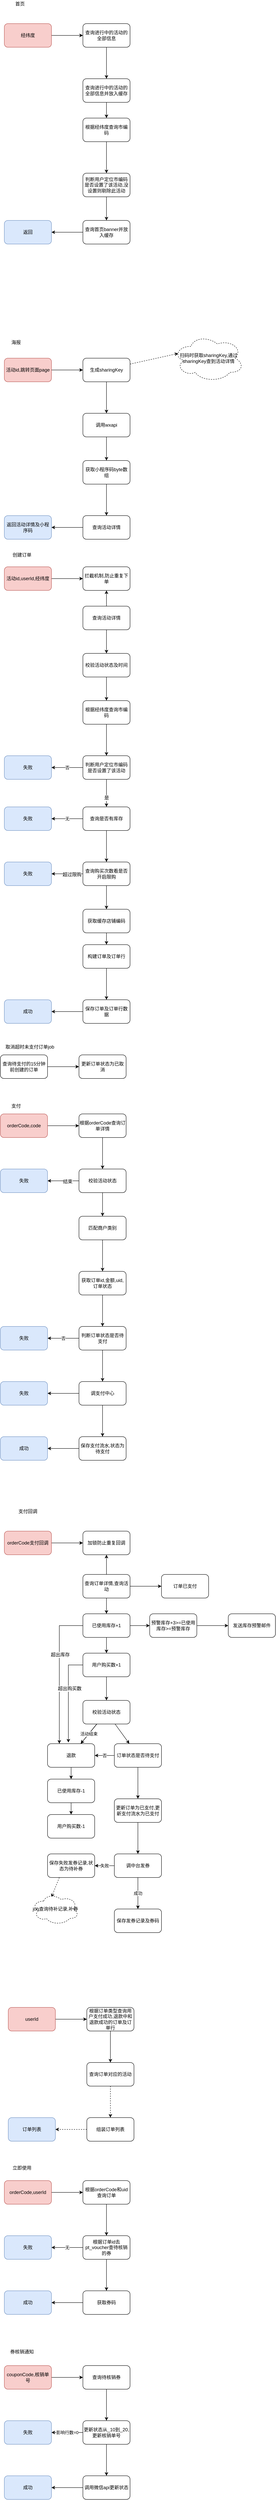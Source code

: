 <mxfile version="12.9.5" type="github">
  <diagram id="_H2hld0KvXOal89NalA2" name="第 1 页">
    <mxGraphModel dx="1422" dy="919" grid="1" gridSize="10" guides="1" tooltips="1" connect="1" arrows="1" fold="1" page="1" pageScale="1" pageWidth="827" pageHeight="1169" math="0" shadow="0">
      <root>
        <mxCell id="0" />
        <mxCell id="1" parent="0" />
        <mxCell id="Ok05fjs2bpj7ajgnI6l9-3" value="" style="edgeStyle=orthogonalEdgeStyle;rounded=0;orthogonalLoop=1;jettySize=auto;html=1;" parent="1" source="Ok05fjs2bpj7ajgnI6l9-1" target="Ok05fjs2bpj7ajgnI6l9-2" edge="1">
          <mxGeometry relative="1" as="geometry" />
        </mxCell>
        <mxCell id="Ok05fjs2bpj7ajgnI6l9-1" value="经纬度" style="rounded=1;whiteSpace=wrap;html=1;fillColor=#f8cecc;strokeColor=#b85450;" parent="1" vertex="1">
          <mxGeometry x="50" y="100" width="120" height="60" as="geometry" />
        </mxCell>
        <mxCell id="Ok05fjs2bpj7ajgnI6l9-5" value="" style="edgeStyle=orthogonalEdgeStyle;rounded=0;orthogonalLoop=1;jettySize=auto;html=1;" parent="1" source="Ok05fjs2bpj7ajgnI6l9-2" target="Ok05fjs2bpj7ajgnI6l9-4" edge="1">
          <mxGeometry relative="1" as="geometry" />
        </mxCell>
        <mxCell id="Ok05fjs2bpj7ajgnI6l9-2" value="查询进行中的活动的全部信息" style="rounded=1;whiteSpace=wrap;html=1;" parent="1" vertex="1">
          <mxGeometry x="250" y="100" width="120" height="60" as="geometry" />
        </mxCell>
        <mxCell id="Ok05fjs2bpj7ajgnI6l9-45" value="" style="edgeStyle=none;rounded=0;orthogonalLoop=1;jettySize=auto;html=1;" parent="1" source="Ok05fjs2bpj7ajgnI6l9-4" edge="1">
          <mxGeometry relative="1" as="geometry">
            <mxPoint x="310" y="340" as="targetPoint" />
          </mxGeometry>
        </mxCell>
        <mxCell id="Ok05fjs2bpj7ajgnI6l9-4" value="查询进行中的活动的全部信息并放入缓存" style="rounded=1;whiteSpace=wrap;html=1;" parent="1" vertex="1">
          <mxGeometry x="250" y="240" width="120" height="60" as="geometry" />
        </mxCell>
        <mxCell id="Ok05fjs2bpj7ajgnI6l9-9" value="" style="edgeStyle=orthogonalEdgeStyle;rounded=0;orthogonalLoop=1;jettySize=auto;html=1;" parent="1" source="Ok05fjs2bpj7ajgnI6l9-6" target="Ok05fjs2bpj7ajgnI6l9-8" edge="1">
          <mxGeometry relative="1" as="geometry" />
        </mxCell>
        <mxCell id="Ok05fjs2bpj7ajgnI6l9-6" value="根据经纬度查询市编码" style="rounded=1;whiteSpace=wrap;html=1;" parent="1" vertex="1">
          <mxGeometry x="250" y="340" width="120" height="60" as="geometry" />
        </mxCell>
        <mxCell id="Ok05fjs2bpj7ajgnI6l9-47" value="" style="edgeStyle=none;rounded=0;orthogonalLoop=1;jettySize=auto;html=1;" parent="1" source="Ok05fjs2bpj7ajgnI6l9-8" target="Ok05fjs2bpj7ajgnI6l9-14" edge="1">
          <mxGeometry relative="1" as="geometry" />
        </mxCell>
        <mxCell id="Ok05fjs2bpj7ajgnI6l9-8" value="判断用户定位市编码是否设置了该活动,没设置则剔除此活动" style="rounded=1;whiteSpace=wrap;html=1;" parent="1" vertex="1">
          <mxGeometry x="250" y="480" width="120" height="60" as="geometry" />
        </mxCell>
        <mxCell id="Ok05fjs2bpj7ajgnI6l9-18" value="" style="edgeStyle=orthogonalEdgeStyle;rounded=0;orthogonalLoop=1;jettySize=auto;html=1;" parent="1" source="Ok05fjs2bpj7ajgnI6l9-14" target="Ok05fjs2bpj7ajgnI6l9-16" edge="1">
          <mxGeometry relative="1" as="geometry" />
        </mxCell>
        <mxCell id="Ok05fjs2bpj7ajgnI6l9-14" value="查询首页banner并放入缓存" style="rounded=1;whiteSpace=wrap;html=1;" parent="1" vertex="1">
          <mxGeometry x="250" y="600" width="120" height="60" as="geometry" />
        </mxCell>
        <mxCell id="Ok05fjs2bpj7ajgnI6l9-16" value="返回" style="rounded=1;whiteSpace=wrap;html=1;fillColor=#dae8fc;strokeColor=#6c8ebf;" parent="1" vertex="1">
          <mxGeometry x="50" y="600" width="120" height="60" as="geometry" />
        </mxCell>
        <mxCell id="Ok05fjs2bpj7ajgnI6l9-50" value="" style="edgeStyle=none;rounded=0;orthogonalLoop=1;jettySize=auto;html=1;" parent="1" source="Ok05fjs2bpj7ajgnI6l9-48" target="Ok05fjs2bpj7ajgnI6l9-49" edge="1">
          <mxGeometry relative="1" as="geometry" />
        </mxCell>
        <mxCell id="Ok05fjs2bpj7ajgnI6l9-48" value="活动id,跳转页面page" style="rounded=1;whiteSpace=wrap;html=1;fillColor=#f8cecc;strokeColor=#b85450;" parent="1" vertex="1">
          <mxGeometry x="50" y="950" width="120" height="60" as="geometry" />
        </mxCell>
        <mxCell id="yhTUn1hj1hSoAKpHzNoM-26" value="" style="edgeStyle=orthogonalEdgeStyle;rounded=0;orthogonalLoop=1;jettySize=auto;html=1;" edge="1" parent="1" source="Ok05fjs2bpj7ajgnI6l9-49" target="yhTUn1hj1hSoAKpHzNoM-25">
          <mxGeometry relative="1" as="geometry" />
        </mxCell>
        <mxCell id="yhTUn1hj1hSoAKpHzNoM-31" style="edgeStyle=none;rounded=0;orthogonalLoop=1;jettySize=auto;html=1;exitX=1;exitY=0.25;exitDx=0;exitDy=0;entryX=0.07;entryY=0.4;entryDx=0;entryDy=0;entryPerimeter=0;strokeColor=#000000;dashed=1;" edge="1" parent="1" source="Ok05fjs2bpj7ajgnI6l9-49" target="yhTUn1hj1hSoAKpHzNoM-28">
          <mxGeometry relative="1" as="geometry" />
        </mxCell>
        <mxCell id="Ok05fjs2bpj7ajgnI6l9-49" value="生成sharingKey" style="rounded=1;whiteSpace=wrap;html=1;" parent="1" vertex="1">
          <mxGeometry x="250" y="950" width="120" height="60" as="geometry" />
        </mxCell>
        <mxCell id="yhTUn1hj1hSoAKpHzNoM-27" value="" style="edgeStyle=orthogonalEdgeStyle;rounded=0;orthogonalLoop=1;jettySize=auto;html=1;" edge="1" parent="1" source="yhTUn1hj1hSoAKpHzNoM-25" target="Ok05fjs2bpj7ajgnI6l9-51">
          <mxGeometry relative="1" as="geometry" />
        </mxCell>
        <mxCell id="yhTUn1hj1hSoAKpHzNoM-25" value="调用wxapi" style="rounded=1;whiteSpace=wrap;html=1;" vertex="1" parent="1">
          <mxGeometry x="250" y="1090" width="120" height="60" as="geometry" />
        </mxCell>
        <mxCell id="Ok05fjs2bpj7ajgnI6l9-54" value="" style="edgeStyle=none;rounded=0;orthogonalLoop=1;jettySize=auto;html=1;" parent="1" source="Ok05fjs2bpj7ajgnI6l9-51" edge="1">
          <mxGeometry relative="1" as="geometry">
            <mxPoint x="310" y="1350" as="targetPoint" />
          </mxGeometry>
        </mxCell>
        <mxCell id="Ok05fjs2bpj7ajgnI6l9-51" value="获取小程序码byte数组" style="rounded=1;whiteSpace=wrap;html=1;" parent="1" vertex="1">
          <mxGeometry x="250" y="1210" width="120" height="60" as="geometry" />
        </mxCell>
        <mxCell id="Ok05fjs2bpj7ajgnI6l9-58" value="" style="edgeStyle=none;rounded=0;orthogonalLoop=1;jettySize=auto;html=1;" parent="1" source="Ok05fjs2bpj7ajgnI6l9-55" target="Ok05fjs2bpj7ajgnI6l9-57" edge="1">
          <mxGeometry relative="1" as="geometry" />
        </mxCell>
        <mxCell id="Ok05fjs2bpj7ajgnI6l9-55" value="查询活动详情" style="rounded=1;whiteSpace=wrap;html=1;" parent="1" vertex="1">
          <mxGeometry x="250" y="1350" width="120" height="60" as="geometry" />
        </mxCell>
        <mxCell id="Ok05fjs2bpj7ajgnI6l9-57" value="返回活动详情及小程序码" style="rounded=1;whiteSpace=wrap;html=1;fillColor=#dae8fc;strokeColor=#6c8ebf;" parent="1" vertex="1">
          <mxGeometry x="50" y="1350" width="120" height="60" as="geometry" />
        </mxCell>
        <mxCell id="yhTUn1hj1hSoAKpHzNoM-52" value="" style="edgeStyle=none;rounded=0;orthogonalLoop=1;jettySize=auto;html=1;strokeColor=#000000;" edge="1" parent="1" source="Ok05fjs2bpj7ajgnI6l9-59" target="yhTUn1hj1hSoAKpHzNoM-50">
          <mxGeometry relative="1" as="geometry" />
        </mxCell>
        <mxCell id="Ok05fjs2bpj7ajgnI6l9-59" value="活动id,userId,经纬度" style="rounded=1;whiteSpace=wrap;html=1;fillColor=#f8cecc;strokeColor=#b85450;" parent="1" vertex="1">
          <mxGeometry x="50" y="1480" width="120" height="60" as="geometry" />
        </mxCell>
        <mxCell id="Ok05fjs2bpj7ajgnI6l9-83" value="" style="edgeStyle=none;rounded=0;orthogonalLoop=1;jettySize=auto;html=1;" parent="1" source="Ok05fjs2bpj7ajgnI6l9-60" target="Ok05fjs2bpj7ajgnI6l9-75" edge="1">
          <mxGeometry relative="1" as="geometry" />
        </mxCell>
        <mxCell id="yhTUn1hj1hSoAKpHzNoM-51" value="" style="edgeStyle=none;rounded=0;orthogonalLoop=1;jettySize=auto;html=1;strokeColor=#000000;" edge="1" parent="1" source="Ok05fjs2bpj7ajgnI6l9-60" target="yhTUn1hj1hSoAKpHzNoM-50">
          <mxGeometry relative="1" as="geometry" />
        </mxCell>
        <mxCell id="Ok05fjs2bpj7ajgnI6l9-60" value="查询活动详情" style="rounded=1;whiteSpace=wrap;html=1;" parent="1" vertex="1">
          <mxGeometry x="250" y="1580" width="120" height="60" as="geometry" />
        </mxCell>
        <mxCell id="yhTUn1hj1hSoAKpHzNoM-50" value="拦截机制,防止重复下单" style="rounded=1;whiteSpace=wrap;html=1;" vertex="1" parent="1">
          <mxGeometry x="250" y="1480" width="120" height="60" as="geometry" />
        </mxCell>
        <mxCell id="Ok05fjs2bpj7ajgnI6l9-84" value="" style="edgeStyle=none;rounded=0;orthogonalLoop=1;jettySize=auto;html=1;" parent="1" source="Ok05fjs2bpj7ajgnI6l9-75" target="Ok05fjs2bpj7ajgnI6l9-66" edge="1">
          <mxGeometry relative="1" as="geometry" />
        </mxCell>
        <mxCell id="Ok05fjs2bpj7ajgnI6l9-75" value="校验活动状态及时间" style="rounded=1;whiteSpace=wrap;html=1;" parent="1" vertex="1">
          <mxGeometry x="250" y="1700" width="120" height="60" as="geometry" />
        </mxCell>
        <mxCell id="Ok05fjs2bpj7ajgnI6l9-69" value="" style="edgeStyle=none;rounded=0;orthogonalLoop=1;jettySize=auto;html=1;" parent="1" source="Ok05fjs2bpj7ajgnI6l9-66" target="Ok05fjs2bpj7ajgnI6l9-68" edge="1">
          <mxGeometry relative="1" as="geometry" />
        </mxCell>
        <mxCell id="Ok05fjs2bpj7ajgnI6l9-66" value="根据经纬度查询市编码" style="rounded=1;whiteSpace=wrap;html=1;" parent="1" vertex="1">
          <mxGeometry x="250" y="1820" width="120" height="60" as="geometry" />
        </mxCell>
        <mxCell id="Ok05fjs2bpj7ajgnI6l9-71" value="否" style="edgeStyle=none;rounded=0;orthogonalLoop=1;jettySize=auto;html=1;" parent="1" source="Ok05fjs2bpj7ajgnI6l9-68" target="Ok05fjs2bpj7ajgnI6l9-70" edge="1">
          <mxGeometry relative="1" as="geometry" />
        </mxCell>
        <mxCell id="Ok05fjs2bpj7ajgnI6l9-92" value="" style="edgeStyle=none;rounded=0;orthogonalLoop=1;jettySize=auto;html=1;" parent="1" source="Ok05fjs2bpj7ajgnI6l9-68" target="Ok05fjs2bpj7ajgnI6l9-81" edge="1">
          <mxGeometry relative="1" as="geometry" />
        </mxCell>
        <mxCell id="Ok05fjs2bpj7ajgnI6l9-93" value="是" style="text;html=1;align=center;verticalAlign=middle;resizable=0;points=[];labelBackgroundColor=#ffffff;" parent="Ok05fjs2bpj7ajgnI6l9-92" vertex="1" connectable="0">
          <mxGeometry x="0.343" relative="1" as="geometry">
            <mxPoint as="offset" />
          </mxGeometry>
        </mxCell>
        <mxCell id="Ok05fjs2bpj7ajgnI6l9-68" value="判断用户定位市编码是否设置了该活动" style="rounded=1;whiteSpace=wrap;html=1;" parent="1" vertex="1">
          <mxGeometry x="250" y="1960" width="120" height="60" as="geometry" />
        </mxCell>
        <mxCell id="Ok05fjs2bpj7ajgnI6l9-86" value="" style="edgeStyle=none;rounded=0;orthogonalLoop=1;jettySize=auto;html=1;" parent="1" source="Ok05fjs2bpj7ajgnI6l9-81" target="Ok05fjs2bpj7ajgnI6l9-85" edge="1">
          <mxGeometry relative="1" as="geometry" />
        </mxCell>
        <mxCell id="yhTUn1hj1hSoAKpHzNoM-2" value="无" style="edgeStyle=orthogonalEdgeStyle;rounded=0;orthogonalLoop=1;jettySize=auto;html=1;" edge="1" parent="1" source="Ok05fjs2bpj7ajgnI6l9-81" target="yhTUn1hj1hSoAKpHzNoM-1">
          <mxGeometry relative="1" as="geometry" />
        </mxCell>
        <mxCell id="Ok05fjs2bpj7ajgnI6l9-81" value="查询是否有库存" style="rounded=1;whiteSpace=wrap;html=1;" parent="1" vertex="1">
          <mxGeometry x="250" y="2090" width="120" height="60" as="geometry" />
        </mxCell>
        <mxCell id="yhTUn1hj1hSoAKpHzNoM-1" value="失败" style="rounded=1;whiteSpace=wrap;html=1;fillColor=#dae8fc;strokeColor=#6c8ebf;" vertex="1" parent="1">
          <mxGeometry x="50" y="2090" width="120" height="60" as="geometry" />
        </mxCell>
        <mxCell id="Ok05fjs2bpj7ajgnI6l9-88" value="" style="edgeStyle=none;rounded=0;orthogonalLoop=1;jettySize=auto;html=1;" parent="1" source="Ok05fjs2bpj7ajgnI6l9-85" target="Ok05fjs2bpj7ajgnI6l9-87" edge="1">
          <mxGeometry relative="1" as="geometry" />
        </mxCell>
        <mxCell id="Ok05fjs2bpj7ajgnI6l9-89" value="超过限购" style="text;html=1;align=center;verticalAlign=middle;resizable=0;points=[];labelBackgroundColor=#ffffff;" parent="Ok05fjs2bpj7ajgnI6l9-88" vertex="1" connectable="0">
          <mxGeometry x="-0.3" y="2" relative="1" as="geometry">
            <mxPoint as="offset" />
          </mxGeometry>
        </mxCell>
        <mxCell id="Ok05fjs2bpj7ajgnI6l9-91" value="" style="edgeStyle=none;rounded=0;orthogonalLoop=1;jettySize=auto;html=1;" parent="1" source="Ok05fjs2bpj7ajgnI6l9-85" target="Ok05fjs2bpj7ajgnI6l9-90" edge="1">
          <mxGeometry relative="1" as="geometry" />
        </mxCell>
        <mxCell id="Ok05fjs2bpj7ajgnI6l9-85" value="查询购买次数看是否开启限购" style="rounded=1;whiteSpace=wrap;html=1;" parent="1" vertex="1">
          <mxGeometry x="250" y="2230" width="120" height="60" as="geometry" />
        </mxCell>
        <mxCell id="Ok05fjs2bpj7ajgnI6l9-95" value="" style="edgeStyle=none;rounded=0;orthogonalLoop=1;jettySize=auto;html=1;" parent="1" source="Ok05fjs2bpj7ajgnI6l9-90" target="Ok05fjs2bpj7ajgnI6l9-94" edge="1">
          <mxGeometry relative="1" as="geometry" />
        </mxCell>
        <mxCell id="Ok05fjs2bpj7ajgnI6l9-90" value="获取缓存店铺编码" style="rounded=1;whiteSpace=wrap;html=1;" parent="1" vertex="1">
          <mxGeometry x="250" y="2350" width="120" height="60" as="geometry" />
        </mxCell>
        <mxCell id="Ok05fjs2bpj7ajgnI6l9-99" value="" style="edgeStyle=none;rounded=0;orthogonalLoop=1;jettySize=auto;html=1;" parent="1" source="Ok05fjs2bpj7ajgnI6l9-94" target="Ok05fjs2bpj7ajgnI6l9-98" edge="1">
          <mxGeometry relative="1" as="geometry" />
        </mxCell>
        <mxCell id="Ok05fjs2bpj7ajgnI6l9-94" value="构建订单及订单行" style="rounded=1;whiteSpace=wrap;html=1;" parent="1" vertex="1">
          <mxGeometry x="250" y="2440" width="120" height="60" as="geometry" />
        </mxCell>
        <mxCell id="Ok05fjs2bpj7ajgnI6l9-101" value="" style="edgeStyle=none;rounded=0;orthogonalLoop=1;jettySize=auto;html=1;" parent="1" source="Ok05fjs2bpj7ajgnI6l9-98" target="Ok05fjs2bpj7ajgnI6l9-100" edge="1">
          <mxGeometry relative="1" as="geometry" />
        </mxCell>
        <mxCell id="Ok05fjs2bpj7ajgnI6l9-98" value="保存订单及订单行数据" style="rounded=1;whiteSpace=wrap;html=1;" parent="1" vertex="1">
          <mxGeometry x="250" y="2580" width="120" height="60" as="geometry" />
        </mxCell>
        <mxCell id="Ok05fjs2bpj7ajgnI6l9-100" value="成功" style="rounded=1;whiteSpace=wrap;html=1;fillColor=#dae8fc;strokeColor=#6c8ebf;" parent="1" vertex="1">
          <mxGeometry x="50" y="2580" width="120" height="60" as="geometry" />
        </mxCell>
        <mxCell id="Ok05fjs2bpj7ajgnI6l9-87" value="失败" style="rounded=1;whiteSpace=wrap;html=1;fillColor=#dae8fc;strokeColor=#6c8ebf;" parent="1" vertex="1">
          <mxGeometry x="50" y="2230" width="120" height="60" as="geometry" />
        </mxCell>
        <mxCell id="Ok05fjs2bpj7ajgnI6l9-70" value="失败" style="rounded=1;whiteSpace=wrap;html=1;fillColor=#dae8fc;strokeColor=#6c8ebf;" parent="1" vertex="1">
          <mxGeometry x="50" y="1960" width="120" height="60" as="geometry" />
        </mxCell>
        <mxCell id="Ok05fjs2bpj7ajgnI6l9-104" value="" style="edgeStyle=none;rounded=0;orthogonalLoop=1;jettySize=auto;html=1;" parent="1" source="Ok05fjs2bpj7ajgnI6l9-102" target="Ok05fjs2bpj7ajgnI6l9-103" edge="1">
          <mxGeometry relative="1" as="geometry" />
        </mxCell>
        <mxCell id="Ok05fjs2bpj7ajgnI6l9-102" value="查询待支付的15分钟前创建的订单" style="rounded=1;whiteSpace=wrap;html=1;" parent="1" vertex="1">
          <mxGeometry x="40" y="2720" width="120" height="60" as="geometry" />
        </mxCell>
        <mxCell id="Ok05fjs2bpj7ajgnI6l9-103" value="更新订单状态为已取消" style="rounded=1;whiteSpace=wrap;html=1;" parent="1" vertex="1">
          <mxGeometry x="240" y="2720" width="120" height="60" as="geometry" />
        </mxCell>
        <mxCell id="Ok05fjs2bpj7ajgnI6l9-109" value="" style="edgeStyle=none;rounded=0;orthogonalLoop=1;jettySize=auto;html=1;" parent="1" source="Ok05fjs2bpj7ajgnI6l9-107" target="Ok05fjs2bpj7ajgnI6l9-108" edge="1">
          <mxGeometry relative="1" as="geometry" />
        </mxCell>
        <mxCell id="Ok05fjs2bpj7ajgnI6l9-107" value="orderCode,code" style="rounded=1;whiteSpace=wrap;html=1;fillColor=#f8cecc;strokeColor=#b85450;" parent="1" vertex="1">
          <mxGeometry x="40" y="2870" width="120" height="60" as="geometry" />
        </mxCell>
        <mxCell id="Ok05fjs2bpj7ajgnI6l9-132" value="" style="edgeStyle=none;rounded=0;orthogonalLoop=1;jettySize=auto;html=1;" parent="1" source="Ok05fjs2bpj7ajgnI6l9-108" target="Ok05fjs2bpj7ajgnI6l9-131" edge="1">
          <mxGeometry relative="1" as="geometry" />
        </mxCell>
        <mxCell id="Ok05fjs2bpj7ajgnI6l9-108" value="根据orderCode查询订单详情" style="rounded=1;whiteSpace=wrap;html=1;" parent="1" vertex="1">
          <mxGeometry x="240" y="2870" width="120" height="60" as="geometry" />
        </mxCell>
        <mxCell id="Ok05fjs2bpj7ajgnI6l9-133" value="" style="edgeStyle=none;rounded=0;orthogonalLoop=1;jettySize=auto;html=1;" parent="1" source="Ok05fjs2bpj7ajgnI6l9-131" target="Ok05fjs2bpj7ajgnI6l9-110" edge="1">
          <mxGeometry relative="1" as="geometry" />
        </mxCell>
        <mxCell id="Ok05fjs2bpj7ajgnI6l9-170" value="" style="edgeStyle=none;rounded=0;orthogonalLoop=1;jettySize=auto;html=1;" parent="1" source="Ok05fjs2bpj7ajgnI6l9-131" edge="1">
          <mxGeometry relative="1" as="geometry">
            <mxPoint x="160" y="3040" as="targetPoint" />
          </mxGeometry>
        </mxCell>
        <mxCell id="Ok05fjs2bpj7ajgnI6l9-171" value="结束" style="text;html=1;align=center;verticalAlign=middle;resizable=0;points=[];labelBackgroundColor=#ffffff;" parent="Ok05fjs2bpj7ajgnI6l9-170" vertex="1" connectable="0">
          <mxGeometry x="-0.275" y="2" relative="1" as="geometry">
            <mxPoint as="offset" />
          </mxGeometry>
        </mxCell>
        <mxCell id="Ok05fjs2bpj7ajgnI6l9-131" value="校验活动状态" style="rounded=1;whiteSpace=wrap;html=1;" parent="1" vertex="1">
          <mxGeometry x="240" y="3010" width="120" height="60" as="geometry" />
        </mxCell>
        <mxCell id="Ok05fjs2bpj7ajgnI6l9-113" value="" style="edgeStyle=none;rounded=0;orthogonalLoop=1;jettySize=auto;html=1;" parent="1" source="Ok05fjs2bpj7ajgnI6l9-110" target="Ok05fjs2bpj7ajgnI6l9-112" edge="1">
          <mxGeometry relative="1" as="geometry" />
        </mxCell>
        <mxCell id="Ok05fjs2bpj7ajgnI6l9-110" value="匹配商户类别" style="rounded=1;whiteSpace=wrap;html=1;" parent="1" vertex="1">
          <mxGeometry x="240" y="3130" width="120" height="60" as="geometry" />
        </mxCell>
        <mxCell id="Ok05fjs2bpj7ajgnI6l9-115" value="" style="edgeStyle=none;rounded=0;orthogonalLoop=1;jettySize=auto;html=1;" parent="1" source="Ok05fjs2bpj7ajgnI6l9-112" target="Ok05fjs2bpj7ajgnI6l9-114" edge="1">
          <mxGeometry relative="1" as="geometry" />
        </mxCell>
        <mxCell id="Ok05fjs2bpj7ajgnI6l9-112" value="获取订单id,金额,uid,订单状态" style="rounded=1;whiteSpace=wrap;html=1;" parent="1" vertex="1">
          <mxGeometry x="240" y="3270" width="120" height="60" as="geometry" />
        </mxCell>
        <mxCell id="Ok05fjs2bpj7ajgnI6l9-117" value="否" style="edgeStyle=none;rounded=0;orthogonalLoop=1;jettySize=auto;html=1;" parent="1" source="Ok05fjs2bpj7ajgnI6l9-114" target="Ok05fjs2bpj7ajgnI6l9-116" edge="1">
          <mxGeometry relative="1" as="geometry" />
        </mxCell>
        <mxCell id="Ok05fjs2bpj7ajgnI6l9-134" value="" style="edgeStyle=none;rounded=0;orthogonalLoop=1;jettySize=auto;html=1;" parent="1" source="Ok05fjs2bpj7ajgnI6l9-114" target="Ok05fjs2bpj7ajgnI6l9-120" edge="1">
          <mxGeometry relative="1" as="geometry" />
        </mxCell>
        <mxCell id="Ok05fjs2bpj7ajgnI6l9-114" value="判断订单状态是否待支付" style="rounded=1;whiteSpace=wrap;html=1;" parent="1" vertex="1">
          <mxGeometry x="240" y="3410" width="120" height="60" as="geometry" />
        </mxCell>
        <mxCell id="Ok05fjs2bpj7ajgnI6l9-123" value="" style="edgeStyle=none;rounded=0;orthogonalLoop=1;jettySize=auto;html=1;" parent="1" source="Ok05fjs2bpj7ajgnI6l9-120" target="Ok05fjs2bpj7ajgnI6l9-122" edge="1">
          <mxGeometry relative="1" as="geometry" />
        </mxCell>
        <mxCell id="Ok05fjs2bpj7ajgnI6l9-125" value="" style="edgeStyle=none;rounded=0;orthogonalLoop=1;jettySize=auto;html=1;" parent="1" source="Ok05fjs2bpj7ajgnI6l9-120" target="Ok05fjs2bpj7ajgnI6l9-124" edge="1">
          <mxGeometry relative="1" as="geometry" />
        </mxCell>
        <mxCell id="Ok05fjs2bpj7ajgnI6l9-120" value="调支付中心" style="rounded=1;whiteSpace=wrap;html=1;" parent="1" vertex="1">
          <mxGeometry x="240" y="3550" width="120" height="60" as="geometry" />
        </mxCell>
        <mxCell id="Ok05fjs2bpj7ajgnI6l9-127" value="" style="edgeStyle=none;rounded=0;orthogonalLoop=1;jettySize=auto;html=1;" parent="1" source="Ok05fjs2bpj7ajgnI6l9-124" target="Ok05fjs2bpj7ajgnI6l9-126" edge="1">
          <mxGeometry relative="1" as="geometry" />
        </mxCell>
        <mxCell id="Ok05fjs2bpj7ajgnI6l9-124" value="保存支付流水,状态为待支付" style="rounded=1;whiteSpace=wrap;html=1;" parent="1" vertex="1">
          <mxGeometry x="240" y="3690" width="120" height="60" as="geometry" />
        </mxCell>
        <mxCell id="Ok05fjs2bpj7ajgnI6l9-126" value="成功" style="rounded=1;whiteSpace=wrap;html=1;fillColor=#dae8fc;strokeColor=#6c8ebf;" parent="1" vertex="1">
          <mxGeometry x="40" y="3690" width="120" height="60" as="geometry" />
        </mxCell>
        <mxCell id="Ok05fjs2bpj7ajgnI6l9-122" value="失败" style="rounded=1;whiteSpace=wrap;html=1;fillColor=#dae8fc;strokeColor=#6c8ebf;" parent="1" vertex="1">
          <mxGeometry x="40" y="3550" width="120" height="60" as="geometry" />
        </mxCell>
        <mxCell id="Ok05fjs2bpj7ajgnI6l9-116" value="失败" style="rounded=1;whiteSpace=wrap;html=1;fillColor=#dae8fc;strokeColor=#6c8ebf;" parent="1" vertex="1">
          <mxGeometry x="40" y="3410" width="120" height="60" as="geometry" />
        </mxCell>
        <mxCell id="yhTUn1hj1hSoAKpHzNoM-49" value="" style="edgeStyle=none;rounded=0;orthogonalLoop=1;jettySize=auto;html=1;strokeColor=#000000;" edge="1" parent="1" source="Ok05fjs2bpj7ajgnI6l9-128" target="yhTUn1hj1hSoAKpHzNoM-47">
          <mxGeometry relative="1" as="geometry" />
        </mxCell>
        <mxCell id="Ok05fjs2bpj7ajgnI6l9-128" value="orderCode支付回调" style="rounded=1;whiteSpace=wrap;html=1;fillColor=#f8cecc;strokeColor=#b85450;" parent="1" vertex="1">
          <mxGeometry x="50" y="3930" width="120" height="60" as="geometry" />
        </mxCell>
        <mxCell id="yhTUn1hj1hSoAKpHzNoM-4" value="" style="edgeStyle=orthogonalEdgeStyle;rounded=0;orthogonalLoop=1;jettySize=auto;html=1;" edge="1" parent="1" source="Ok05fjs2bpj7ajgnI6l9-129" target="yhTUn1hj1hSoAKpHzNoM-3">
          <mxGeometry relative="1" as="geometry" />
        </mxCell>
        <mxCell id="yhTUn1hj1hSoAKpHzNoM-45" value="" style="edgeStyle=none;rounded=0;orthogonalLoop=1;jettySize=auto;html=1;strokeColor=#000000;" edge="1" parent="1" source="Ok05fjs2bpj7ajgnI6l9-129" target="yhTUn1hj1hSoAKpHzNoM-44">
          <mxGeometry relative="1" as="geometry" />
        </mxCell>
        <mxCell id="yhTUn1hj1hSoAKpHzNoM-48" value="" style="edgeStyle=none;rounded=0;orthogonalLoop=1;jettySize=auto;html=1;strokeColor=#000000;" edge="1" parent="1" source="Ok05fjs2bpj7ajgnI6l9-129" target="yhTUn1hj1hSoAKpHzNoM-47">
          <mxGeometry relative="1" as="geometry" />
        </mxCell>
        <mxCell id="Ok05fjs2bpj7ajgnI6l9-129" value="查询订单详情,查询活动" style="rounded=1;whiteSpace=wrap;html=1;" parent="1" vertex="1">
          <mxGeometry x="250" y="4040" width="120" height="60" as="geometry" />
        </mxCell>
        <mxCell id="yhTUn1hj1hSoAKpHzNoM-47" value="加锁防止重复回调" style="rounded=1;whiteSpace=wrap;html=1;" vertex="1" parent="1">
          <mxGeometry x="250" y="3930" width="120" height="60" as="geometry" />
        </mxCell>
        <mxCell id="yhTUn1hj1hSoAKpHzNoM-44" value="订单已支付" style="rounded=1;whiteSpace=wrap;html=1;" vertex="1" parent="1">
          <mxGeometry x="450" y="4040" width="120" height="60" as="geometry" />
        </mxCell>
        <mxCell id="Ok05fjs2bpj7ajgnI6l9-140" value="" style="edgeStyle=none;rounded=0;orthogonalLoop=1;jettySize=auto;html=1;" parent="1" source="Ok05fjs2bpj7ajgnI6l9-135" target="Ok05fjs2bpj7ajgnI6l9-139" edge="1">
          <mxGeometry relative="1" as="geometry" />
        </mxCell>
        <mxCell id="Ok05fjs2bpj7ajgnI6l9-141" value="" style="edgeStyle=none;rounded=0;orthogonalLoop=1;jettySize=auto;html=1;" parent="1" source="Ok05fjs2bpj7ajgnI6l9-135" target="Ok05fjs2bpj7ajgnI6l9-139" edge="1">
          <mxGeometry relative="1" as="geometry" />
        </mxCell>
        <mxCell id="Ok05fjs2bpj7ajgnI6l9-142" value="活动结束" style="edgeStyle=none;rounded=0;orthogonalLoop=1;jettySize=auto;html=1;" parent="1" source="Ok05fjs2bpj7ajgnI6l9-135" target="Ok05fjs2bpj7ajgnI6l9-139" edge="1">
          <mxGeometry relative="1" as="geometry" />
        </mxCell>
        <mxCell id="Ok05fjs2bpj7ajgnI6l9-144" value="" style="edgeStyle=none;rounded=0;orthogonalLoop=1;jettySize=auto;html=1;" parent="1" source="Ok05fjs2bpj7ajgnI6l9-135" target="Ok05fjs2bpj7ajgnI6l9-143" edge="1">
          <mxGeometry relative="1" as="geometry" />
        </mxCell>
        <mxCell id="Ok05fjs2bpj7ajgnI6l9-135" value="校验活动状态" style="rounded=1;whiteSpace=wrap;html=1;" parent="1" vertex="1">
          <mxGeometry x="250" y="4360" width="120" height="60" as="geometry" />
        </mxCell>
        <mxCell id="Ok05fjs2bpj7ajgnI6l9-148" value="" style="edgeStyle=none;rounded=0;orthogonalLoop=1;jettySize=auto;html=1;" parent="1" source="Ok05fjs2bpj7ajgnI6l9-143" target="Ok05fjs2bpj7ajgnI6l9-147" edge="1">
          <mxGeometry relative="1" as="geometry" />
        </mxCell>
        <mxCell id="Ok05fjs2bpj7ajgnI6l9-149" value="否" style="edgeStyle=none;rounded=0;orthogonalLoop=1;jettySize=auto;html=1;" parent="1" source="Ok05fjs2bpj7ajgnI6l9-143" target="Ok05fjs2bpj7ajgnI6l9-139" edge="1">
          <mxGeometry relative="1" as="geometry" />
        </mxCell>
        <mxCell id="Ok05fjs2bpj7ajgnI6l9-143" value="订单状态是否待支付" style="rounded=1;whiteSpace=wrap;html=1;" parent="1" vertex="1">
          <mxGeometry x="330" y="4470" width="120" height="60" as="geometry" />
        </mxCell>
        <mxCell id="Ok05fjs2bpj7ajgnI6l9-152" value="" style="edgeStyle=none;rounded=0;orthogonalLoop=1;jettySize=auto;html=1;" parent="1" source="Ok05fjs2bpj7ajgnI6l9-147" target="Ok05fjs2bpj7ajgnI6l9-151" edge="1">
          <mxGeometry relative="1" as="geometry" />
        </mxCell>
        <mxCell id="Ok05fjs2bpj7ajgnI6l9-147" value="更新订单为已支付,更新支付流水为已支付" style="rounded=1;whiteSpace=wrap;html=1;" parent="1" vertex="1">
          <mxGeometry x="330" y="4610" width="120" height="60" as="geometry" />
        </mxCell>
        <mxCell id="Ok05fjs2bpj7ajgnI6l9-154" value="失败" style="edgeStyle=none;rounded=0;orthogonalLoop=1;jettySize=auto;html=1;" parent="1" source="Ok05fjs2bpj7ajgnI6l9-151" target="Ok05fjs2bpj7ajgnI6l9-153" edge="1">
          <mxGeometry relative="1" as="geometry" />
        </mxCell>
        <mxCell id="Ok05fjs2bpj7ajgnI6l9-158" value="成功" style="edgeStyle=none;rounded=0;orthogonalLoop=1;jettySize=auto;html=1;" parent="1" source="Ok05fjs2bpj7ajgnI6l9-151" target="Ok05fjs2bpj7ajgnI6l9-157" edge="1">
          <mxGeometry relative="1" as="geometry" />
        </mxCell>
        <mxCell id="Ok05fjs2bpj7ajgnI6l9-151" value="调中台发券" style="rounded=1;whiteSpace=wrap;html=1;" parent="1" vertex="1">
          <mxGeometry x="330" y="4750" width="120" height="60" as="geometry" />
        </mxCell>
        <mxCell id="Ok05fjs2bpj7ajgnI6l9-157" value="保存发券记录及券码" style="rounded=1;whiteSpace=wrap;html=1;" parent="1" vertex="1">
          <mxGeometry x="330" y="4890" width="120" height="60" as="geometry" />
        </mxCell>
        <mxCell id="yhTUn1hj1hSoAKpHzNoM-18" value="" style="edgeStyle=orthogonalEdgeStyle;rounded=0;orthogonalLoop=1;jettySize=auto;html=1;" edge="1" parent="1" source="Ok05fjs2bpj7ajgnI6l9-161">
          <mxGeometry relative="1" as="geometry">
            <mxPoint x="620" y="4170" as="targetPoint" />
          </mxGeometry>
        </mxCell>
        <mxCell id="Ok05fjs2bpj7ajgnI6l9-161" value="预警库存+3&amp;gt;=已使用库存&amp;gt;=预警库存" style="rounded=1;whiteSpace=wrap;html=1;" parent="1" vertex="1">
          <mxGeometry x="420" y="4140" width="120" height="60" as="geometry" />
        </mxCell>
        <mxCell id="Ok05fjs2bpj7ajgnI6l9-167" value="发送库存预警邮件" style="rounded=1;whiteSpace=wrap;html=1;" parent="1" vertex="1">
          <mxGeometry x="620" y="4140" width="120" height="60" as="geometry" />
        </mxCell>
        <mxCell id="yhTUn1hj1hSoAKpHzNoM-36" style="edgeStyle=none;rounded=0;orthogonalLoop=1;jettySize=auto;html=1;exitX=0.25;exitY=1;exitDx=0;exitDy=0;dashed=1;strokeColor=#000000;" edge="1" parent="1" source="Ok05fjs2bpj7ajgnI6l9-153">
          <mxGeometry relative="1" as="geometry">
            <mxPoint x="170" y="4860" as="targetPoint" />
          </mxGeometry>
        </mxCell>
        <mxCell id="Ok05fjs2bpj7ajgnI6l9-153" value="保存失败发券记录,状态为待补券" style="rounded=1;whiteSpace=wrap;html=1;" parent="1" vertex="1">
          <mxGeometry x="160" y="4750" width="120" height="60" as="geometry" />
        </mxCell>
        <mxCell id="yhTUn1hj1hSoAKpHzNoM-10" value="" style="edgeStyle=orthogonalEdgeStyle;rounded=0;orthogonalLoop=1;jettySize=auto;html=1;" edge="1" parent="1" source="Ok05fjs2bpj7ajgnI6l9-139" target="yhTUn1hj1hSoAKpHzNoM-9">
          <mxGeometry relative="1" as="geometry" />
        </mxCell>
        <mxCell id="Ok05fjs2bpj7ajgnI6l9-139" value="退款" style="rounded=1;whiteSpace=wrap;html=1;" parent="1" vertex="1">
          <mxGeometry x="160" y="4470" width="120" height="60" as="geometry" />
        </mxCell>
        <mxCell id="yhTUn1hj1hSoAKpHzNoM-12" value="" style="edgeStyle=orthogonalEdgeStyle;rounded=0;orthogonalLoop=1;jettySize=auto;html=1;" edge="1" parent="1" source="yhTUn1hj1hSoAKpHzNoM-9" target="yhTUn1hj1hSoAKpHzNoM-11">
          <mxGeometry relative="1" as="geometry" />
        </mxCell>
        <mxCell id="yhTUn1hj1hSoAKpHzNoM-9" value="已使用库存-1" style="rounded=1;whiteSpace=wrap;html=1;" vertex="1" parent="1">
          <mxGeometry x="160" y="4560" width="120" height="60" as="geometry" />
        </mxCell>
        <mxCell id="yhTUn1hj1hSoAKpHzNoM-11" value="用户购买数-1" style="rounded=1;whiteSpace=wrap;html=1;" vertex="1" parent="1">
          <mxGeometry x="160" y="4650" width="120" height="60" as="geometry" />
        </mxCell>
        <mxCell id="Ok05fjs2bpj7ajgnI6l9-173" value="失败" style="rounded=1;whiteSpace=wrap;html=1;fillColor=#dae8fc;strokeColor=#6c8ebf;" parent="1" vertex="1">
          <mxGeometry x="40" y="3010" width="120" height="60" as="geometry" />
        </mxCell>
        <mxCell id="Ok05fjs2bpj7ajgnI6l9-180" value="" style="edgeStyle=none;rounded=0;orthogonalLoop=1;jettySize=auto;html=1;" parent="1" source="Ok05fjs2bpj7ajgnI6l9-178" target="Ok05fjs2bpj7ajgnI6l9-179" edge="1">
          <mxGeometry relative="1" as="geometry" />
        </mxCell>
        <mxCell id="Ok05fjs2bpj7ajgnI6l9-178" value="userId" style="rounded=1;whiteSpace=wrap;html=1;fillColor=#f8cecc;strokeColor=#b85450;" parent="1" vertex="1">
          <mxGeometry x="60" y="5140" width="120" height="60" as="geometry" />
        </mxCell>
        <mxCell id="Ok05fjs2bpj7ajgnI6l9-182" value="" style="edgeStyle=none;rounded=0;orthogonalLoop=1;jettySize=auto;html=1;" parent="1" source="Ok05fjs2bpj7ajgnI6l9-179" target="Ok05fjs2bpj7ajgnI6l9-181" edge="1">
          <mxGeometry relative="1" as="geometry" />
        </mxCell>
        <mxCell id="Ok05fjs2bpj7ajgnI6l9-179" value="根据订单类型查询用户支付成功,退款中和退款成功的订单及订单行" style="rounded=1;whiteSpace=wrap;html=1;" parent="1" vertex="1">
          <mxGeometry x="260" y="5140" width="120" height="60" as="geometry" />
        </mxCell>
        <mxCell id="yhTUn1hj1hSoAKpHzNoM-33" value="" style="edgeStyle=none;rounded=0;orthogonalLoop=1;jettySize=auto;html=1;dashed=1;strokeColor=#000000;" edge="1" parent="1" source="Ok05fjs2bpj7ajgnI6l9-181" target="yhTUn1hj1hSoAKpHzNoM-32">
          <mxGeometry relative="1" as="geometry" />
        </mxCell>
        <mxCell id="Ok05fjs2bpj7ajgnI6l9-181" value="查询订单对应的活动" style="rounded=1;whiteSpace=wrap;html=1;" parent="1" vertex="1">
          <mxGeometry x="260" y="5280" width="120" height="60" as="geometry" />
        </mxCell>
        <mxCell id="yhTUn1hj1hSoAKpHzNoM-35" value="" style="edgeStyle=none;rounded=0;orthogonalLoop=1;jettySize=auto;html=1;dashed=1;strokeColor=#000000;" edge="1" parent="1" source="yhTUn1hj1hSoAKpHzNoM-32" target="yhTUn1hj1hSoAKpHzNoM-34">
          <mxGeometry relative="1" as="geometry" />
        </mxCell>
        <mxCell id="yhTUn1hj1hSoAKpHzNoM-32" value="组装订单列表" style="rounded=1;whiteSpace=wrap;html=1;" vertex="1" parent="1">
          <mxGeometry x="260" y="5420" width="120" height="60" as="geometry" />
        </mxCell>
        <mxCell id="yhTUn1hj1hSoAKpHzNoM-34" value="订单列表" style="rounded=1;whiteSpace=wrap;html=1;fillColor=#dae8fc;strokeColor=#6c8ebf;" vertex="1" parent="1">
          <mxGeometry x="60" y="5420" width="120" height="60" as="geometry" />
        </mxCell>
        <mxCell id="Ok05fjs2bpj7ajgnI6l9-185" value="" style="edgeStyle=none;rounded=0;orthogonalLoop=1;jettySize=auto;html=1;" parent="1" source="Ok05fjs2bpj7ajgnI6l9-183" target="Ok05fjs2bpj7ajgnI6l9-184" edge="1">
          <mxGeometry relative="1" as="geometry" />
        </mxCell>
        <mxCell id="Ok05fjs2bpj7ajgnI6l9-183" value="orderCode,userId" style="rounded=1;whiteSpace=wrap;html=1;fillColor=#f8cecc;strokeColor=#b85450;" parent="1" vertex="1">
          <mxGeometry x="50" y="5580" width="120" height="60" as="geometry" />
        </mxCell>
        <mxCell id="Ok05fjs2bpj7ajgnI6l9-187" value="" style="edgeStyle=none;rounded=0;orthogonalLoop=1;jettySize=auto;html=1;" parent="1" source="Ok05fjs2bpj7ajgnI6l9-184" target="Ok05fjs2bpj7ajgnI6l9-186" edge="1">
          <mxGeometry relative="1" as="geometry" />
        </mxCell>
        <mxCell id="Ok05fjs2bpj7ajgnI6l9-184" value="根据orderCode和uid查询订单" style="rounded=1;whiteSpace=wrap;html=1;" parent="1" vertex="1">
          <mxGeometry x="250" y="5580" width="120" height="60" as="geometry" />
        </mxCell>
        <mxCell id="Ok05fjs2bpj7ajgnI6l9-191" value="无" style="edgeStyle=none;rounded=0;orthogonalLoop=1;jettySize=auto;html=1;" parent="1" source="Ok05fjs2bpj7ajgnI6l9-186" target="Ok05fjs2bpj7ajgnI6l9-190" edge="1">
          <mxGeometry relative="1" as="geometry" />
        </mxCell>
        <mxCell id="Ok05fjs2bpj7ajgnI6l9-193" value="" style="edgeStyle=none;rounded=0;orthogonalLoop=1;jettySize=auto;html=1;" parent="1" source="Ok05fjs2bpj7ajgnI6l9-186" target="Ok05fjs2bpj7ajgnI6l9-192" edge="1">
          <mxGeometry relative="1" as="geometry" />
        </mxCell>
        <mxCell id="Ok05fjs2bpj7ajgnI6l9-186" value="根据订单id去pt_voucher查待核销的券" style="rounded=1;whiteSpace=wrap;html=1;" parent="1" vertex="1">
          <mxGeometry x="250" y="5720" width="120" height="60" as="geometry" />
        </mxCell>
        <mxCell id="Ok05fjs2bpj7ajgnI6l9-195" value="" style="edgeStyle=none;rounded=0;orthogonalLoop=1;jettySize=auto;html=1;" parent="1" source="Ok05fjs2bpj7ajgnI6l9-192" target="Ok05fjs2bpj7ajgnI6l9-194" edge="1">
          <mxGeometry relative="1" as="geometry" />
        </mxCell>
        <mxCell id="Ok05fjs2bpj7ajgnI6l9-192" value="获取券码" style="rounded=1;whiteSpace=wrap;html=1;" parent="1" vertex="1">
          <mxGeometry x="250" y="5860" width="120" height="60" as="geometry" />
        </mxCell>
        <mxCell id="Ok05fjs2bpj7ajgnI6l9-194" value="成功" style="rounded=1;whiteSpace=wrap;html=1;fillColor=#dae8fc;strokeColor=#6c8ebf;" parent="1" vertex="1">
          <mxGeometry x="50" y="5860" width="120" height="60" as="geometry" />
        </mxCell>
        <mxCell id="Ok05fjs2bpj7ajgnI6l9-190" value="失败" style="rounded=1;whiteSpace=wrap;html=1;fillColor=#dae8fc;strokeColor=#6c8ebf;" parent="1" vertex="1">
          <mxGeometry x="50" y="5720" width="120" height="60" as="geometry" />
        </mxCell>
        <mxCell id="Ok05fjs2bpj7ajgnI6l9-204" value="" style="edgeStyle=none;rounded=0;orthogonalLoop=1;jettySize=auto;html=1;" parent="1" source="Ok05fjs2bpj7ajgnI6l9-202" target="Ok05fjs2bpj7ajgnI6l9-203" edge="1">
          <mxGeometry relative="1" as="geometry" />
        </mxCell>
        <mxCell id="Ok05fjs2bpj7ajgnI6l9-202" value="couponCode,核销单号" style="rounded=1;whiteSpace=wrap;html=1;fillColor=#f8cecc;strokeColor=#b85450;" parent="1" vertex="1">
          <mxGeometry x="50" y="6050" width="120" height="60" as="geometry" />
        </mxCell>
        <mxCell id="Ok05fjs2bpj7ajgnI6l9-206" value="" style="edgeStyle=none;rounded=0;orthogonalLoop=1;jettySize=auto;html=1;" parent="1" source="Ok05fjs2bpj7ajgnI6l9-203" target="Ok05fjs2bpj7ajgnI6l9-205" edge="1">
          <mxGeometry relative="1" as="geometry" />
        </mxCell>
        <mxCell id="Ok05fjs2bpj7ajgnI6l9-203" value="查询待核销券" style="rounded=1;whiteSpace=wrap;html=1;" parent="1" vertex="1">
          <mxGeometry x="250" y="6050" width="120" height="60" as="geometry" />
        </mxCell>
        <mxCell id="Ok05fjs2bpj7ajgnI6l9-209" value="影响行数=0" style="edgeStyle=none;rounded=0;orthogonalLoop=1;jettySize=auto;html=1;" parent="1" source="Ok05fjs2bpj7ajgnI6l9-205" target="Ok05fjs2bpj7ajgnI6l9-208" edge="1">
          <mxGeometry relative="1" as="geometry" />
        </mxCell>
        <mxCell id="Ok05fjs2bpj7ajgnI6l9-211" value="" style="edgeStyle=none;rounded=0;orthogonalLoop=1;jettySize=auto;html=1;" parent="1" source="Ok05fjs2bpj7ajgnI6l9-205" target="Ok05fjs2bpj7ajgnI6l9-210" edge="1">
          <mxGeometry relative="1" as="geometry" />
        </mxCell>
        <mxCell id="Ok05fjs2bpj7ajgnI6l9-205" value="更新状态从_10到_20,更新核销单号" style="rounded=1;whiteSpace=wrap;html=1;" parent="1" vertex="1">
          <mxGeometry x="250" y="6190" width="120" height="60" as="geometry" />
        </mxCell>
        <mxCell id="Ok05fjs2bpj7ajgnI6l9-213" value="" style="edgeStyle=none;rounded=0;orthogonalLoop=1;jettySize=auto;html=1;" parent="1" source="Ok05fjs2bpj7ajgnI6l9-210" target="Ok05fjs2bpj7ajgnI6l9-212" edge="1">
          <mxGeometry relative="1" as="geometry" />
        </mxCell>
        <mxCell id="Ok05fjs2bpj7ajgnI6l9-210" value="调用微信api更新状态" style="rounded=1;whiteSpace=wrap;html=1;" parent="1" vertex="1">
          <mxGeometry x="250" y="6330" width="120" height="60" as="geometry" />
        </mxCell>
        <mxCell id="Ok05fjs2bpj7ajgnI6l9-212" value="成功" style="rounded=1;whiteSpace=wrap;html=1;fillColor=#dae8fc;strokeColor=#6c8ebf;" parent="1" vertex="1">
          <mxGeometry x="50" y="6330" width="120" height="60" as="geometry" />
        </mxCell>
        <mxCell id="Ok05fjs2bpj7ajgnI6l9-208" value="失败" style="rounded=1;whiteSpace=wrap;html=1;fillColor=#dae8fc;strokeColor=#6c8ebf;" parent="1" vertex="1">
          <mxGeometry x="50" y="6190" width="120" height="60" as="geometry" />
        </mxCell>
        <mxCell id="Ok05fjs2bpj7ajgnI6l9-207" value="券核销通知" style="text;html=1;strokeColor=none;fillColor=none;align=center;verticalAlign=middle;whiteSpace=wrap;rounded=0;" parent="1" vertex="1">
          <mxGeometry x="40" y="6000" width="110" height="30" as="geometry" />
        </mxCell>
        <mxCell id="Ok05fjs2bpj7ajgnI6l9-214" value="立即使用" style="text;html=1;strokeColor=none;fillColor=none;align=center;verticalAlign=middle;whiteSpace=wrap;rounded=0;" parent="1" vertex="1">
          <mxGeometry x="60" y="5540" width="70" height="15" as="geometry" />
        </mxCell>
        <mxCell id="yhTUn1hj1hSoAKpHzNoM-6" value="" style="edgeStyle=orthogonalEdgeStyle;rounded=0;orthogonalLoop=1;jettySize=auto;html=1;" edge="1" parent="1" source="yhTUn1hj1hSoAKpHzNoM-3" target="yhTUn1hj1hSoAKpHzNoM-5">
          <mxGeometry relative="1" as="geometry" />
        </mxCell>
        <mxCell id="yhTUn1hj1hSoAKpHzNoM-7" style="edgeStyle=orthogonalEdgeStyle;rounded=0;orthogonalLoop=1;jettySize=auto;html=1;exitX=0;exitY=0.5;exitDx=0;exitDy=0;entryX=0.25;entryY=0;entryDx=0;entryDy=0;" edge="1" parent="1" source="yhTUn1hj1hSoAKpHzNoM-3" target="Ok05fjs2bpj7ajgnI6l9-139">
          <mxGeometry relative="1" as="geometry" />
        </mxCell>
        <mxCell id="yhTUn1hj1hSoAKpHzNoM-8" value="超出库存" style="text;html=1;align=center;verticalAlign=middle;resizable=0;points=[];labelBackgroundColor=#ffffff;" vertex="1" connectable="0" parent="yhTUn1hj1hSoAKpHzNoM-7">
          <mxGeometry x="-0.256" y="2" relative="1" as="geometry">
            <mxPoint as="offset" />
          </mxGeometry>
        </mxCell>
        <mxCell id="yhTUn1hj1hSoAKpHzNoM-16" value="" style="edgeStyle=orthogonalEdgeStyle;rounded=0;orthogonalLoop=1;jettySize=auto;html=1;" edge="1" parent="1" source="yhTUn1hj1hSoAKpHzNoM-3" target="Ok05fjs2bpj7ajgnI6l9-161">
          <mxGeometry relative="1" as="geometry" />
        </mxCell>
        <mxCell id="yhTUn1hj1hSoAKpHzNoM-3" value="已使用库存+1" style="rounded=1;whiteSpace=wrap;html=1;" vertex="1" parent="1">
          <mxGeometry x="250" y="4140" width="120" height="60" as="geometry" />
        </mxCell>
        <mxCell id="yhTUn1hj1hSoAKpHzNoM-13" value="" style="edgeStyle=orthogonalEdgeStyle;rounded=0;orthogonalLoop=1;jettySize=auto;html=1;" edge="1" parent="1" source="yhTUn1hj1hSoAKpHzNoM-5" target="Ok05fjs2bpj7ajgnI6l9-135">
          <mxGeometry relative="1" as="geometry" />
        </mxCell>
        <mxCell id="yhTUn1hj1hSoAKpHzNoM-14" style="edgeStyle=orthogonalEdgeStyle;rounded=0;orthogonalLoop=1;jettySize=auto;html=1;exitX=0;exitY=0.5;exitDx=0;exitDy=0;entryX=0.442;entryY=-0.05;entryDx=0;entryDy=0;entryPerimeter=0;" edge="1" parent="1" source="yhTUn1hj1hSoAKpHzNoM-5" target="Ok05fjs2bpj7ajgnI6l9-139">
          <mxGeometry relative="1" as="geometry" />
        </mxCell>
        <mxCell id="yhTUn1hj1hSoAKpHzNoM-15" value="超出购买数" style="text;html=1;align=center;verticalAlign=middle;resizable=0;points=[];labelBackgroundColor=#ffffff;" vertex="1" connectable="0" parent="yhTUn1hj1hSoAKpHzNoM-14">
          <mxGeometry x="-0.171" y="3" relative="1" as="geometry">
            <mxPoint as="offset" />
          </mxGeometry>
        </mxCell>
        <mxCell id="yhTUn1hj1hSoAKpHzNoM-5" value="用户购买数+1" style="rounded=1;whiteSpace=wrap;html=1;" vertex="1" parent="1">
          <mxGeometry x="250" y="4240" width="120" height="60" as="geometry" />
        </mxCell>
        <mxCell id="yhTUn1hj1hSoAKpHzNoM-19" value="首页" style="text;html=1;strokeColor=none;fillColor=none;align=center;verticalAlign=middle;whiteSpace=wrap;rounded=0;" vertex="1" parent="1">
          <mxGeometry x="70" y="40" width="40" height="20" as="geometry" />
        </mxCell>
        <mxCell id="yhTUn1hj1hSoAKpHzNoM-20" value="海报" style="text;html=1;strokeColor=none;fillColor=none;align=center;verticalAlign=middle;whiteSpace=wrap;rounded=0;" vertex="1" parent="1">
          <mxGeometry x="60" y="900" width="40" height="20" as="geometry" />
        </mxCell>
        <mxCell id="yhTUn1hj1hSoAKpHzNoM-21" value="创建订单" style="text;html=1;strokeColor=none;fillColor=none;align=center;verticalAlign=middle;whiteSpace=wrap;rounded=0;" vertex="1" parent="1">
          <mxGeometry x="60" y="1440" width="70" height="20" as="geometry" />
        </mxCell>
        <mxCell id="yhTUn1hj1hSoAKpHzNoM-22" value="取消超时未支付订单job" style="text;html=1;strokeColor=none;fillColor=none;align=center;verticalAlign=middle;whiteSpace=wrap;rounded=0;" vertex="1" parent="1">
          <mxGeometry x="40" y="2690" width="150" height="20" as="geometry" />
        </mxCell>
        <mxCell id="yhTUn1hj1hSoAKpHzNoM-23" value="支付" style="text;html=1;strokeColor=none;fillColor=none;align=center;verticalAlign=middle;whiteSpace=wrap;rounded=0;" vertex="1" parent="1">
          <mxGeometry x="60" y="2840" width="40" height="20" as="geometry" />
        </mxCell>
        <mxCell id="yhTUn1hj1hSoAKpHzNoM-24" value="支付回调" style="text;html=1;strokeColor=none;fillColor=none;align=center;verticalAlign=middle;whiteSpace=wrap;rounded=0;" vertex="1" parent="1">
          <mxGeometry x="50" y="3870" width="120" height="20" as="geometry" />
        </mxCell>
        <mxCell id="yhTUn1hj1hSoAKpHzNoM-28" value="扫码时获取sharingKey,通过sharingKey查到活动详情" style="ellipse;shape=cloud;whiteSpace=wrap;html=1;dashed=1;" vertex="1" parent="1">
          <mxGeometry x="480" y="890" width="180" height="120" as="geometry" />
        </mxCell>
        <mxCell id="yhTUn1hj1hSoAKpHzNoM-37" value="job查询待补记录,补券" style="ellipse;shape=cloud;whiteSpace=wrap;html=1;dashed=1;" vertex="1" parent="1">
          <mxGeometry x="120" y="4850" width="120" height="80" as="geometry" />
        </mxCell>
      </root>
    </mxGraphModel>
  </diagram>
</mxfile>
